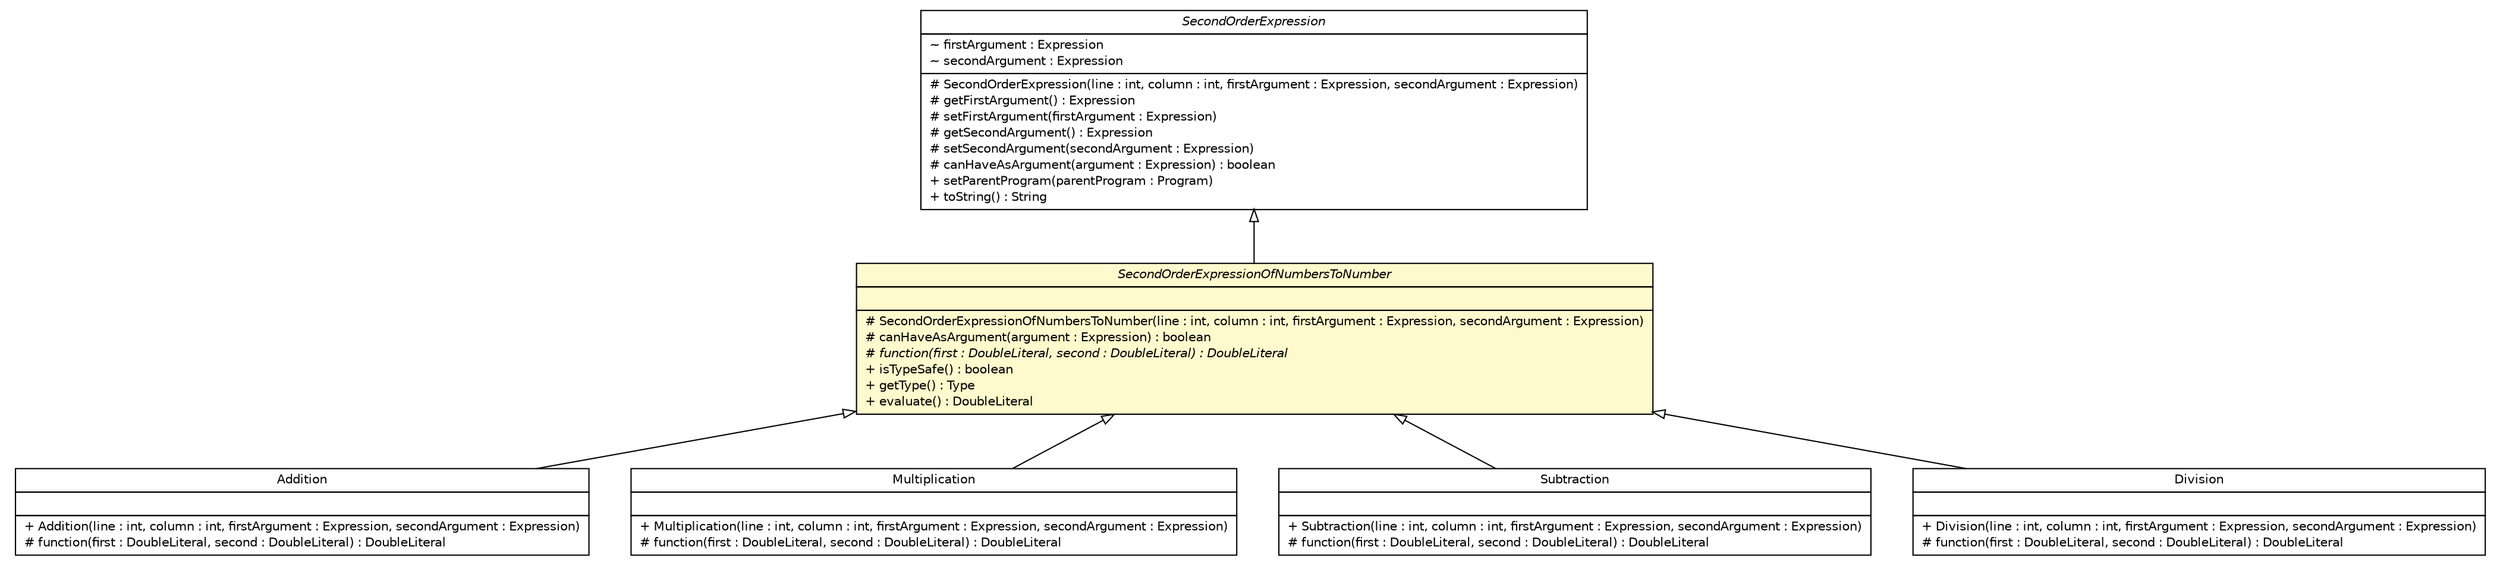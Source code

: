 #!/usr/local/bin/dot
#
# Class diagram 
# Generated by UMLGraph version R5_6 (http://www.umlgraph.org/)
#

digraph G {
	edge [fontname="Helvetica",fontsize=10,labelfontname="Helvetica",labelfontsize=10];
	node [fontname="Helvetica",fontsize=10,shape=plaintext];
	nodesep=0.25;
	ranksep=0.5;
	// model.programs.parsing.language.expression.second_order.Addition
	c15170 [label=<<table title="model.programs.parsing.language.expression.second_order.Addition" border="0" cellborder="1" cellspacing="0" cellpadding="2" port="p" href="./Addition.html">
		<tr><td><table border="0" cellspacing="0" cellpadding="1">
<tr><td align="center" balign="center"> Addition </td></tr>
		</table></td></tr>
		<tr><td><table border="0" cellspacing="0" cellpadding="1">
<tr><td align="left" balign="left">  </td></tr>
		</table></td></tr>
		<tr><td><table border="0" cellspacing="0" cellpadding="1">
<tr><td align="left" balign="left"> + Addition(line : int, column : int, firstArgument : Expression, secondArgument : Expression) </td></tr>
<tr><td align="left" balign="left"> # function(first : DoubleLiteral, second : DoubleLiteral) : DoubleLiteral </td></tr>
		</table></td></tr>
		</table>>, URL="./Addition.html", fontname="Helvetica", fontcolor="black", fontsize=10.0];
	// model.programs.parsing.language.expression.second_order.SecondOrderExpression
	c15173 [label=<<table title="model.programs.parsing.language.expression.second_order.SecondOrderExpression" border="0" cellborder="1" cellspacing="0" cellpadding="2" port="p" href="./SecondOrderExpression.html">
		<tr><td><table border="0" cellspacing="0" cellpadding="1">
<tr><td align="center" balign="center"><font face="Helvetica-Oblique"> SecondOrderExpression </font></td></tr>
		</table></td></tr>
		<tr><td><table border="0" cellspacing="0" cellpadding="1">
<tr><td align="left" balign="left"> ~ firstArgument : Expression </td></tr>
<tr><td align="left" balign="left"> ~ secondArgument : Expression </td></tr>
		</table></td></tr>
		<tr><td><table border="0" cellspacing="0" cellpadding="1">
<tr><td align="left" balign="left"> # SecondOrderExpression(line : int, column : int, firstArgument : Expression, secondArgument : Expression) </td></tr>
<tr><td align="left" balign="left"> # getFirstArgument() : Expression </td></tr>
<tr><td align="left" balign="left"> # setFirstArgument(firstArgument : Expression) </td></tr>
<tr><td align="left" balign="left"> # getSecondArgument() : Expression </td></tr>
<tr><td align="left" balign="left"> # setSecondArgument(secondArgument : Expression) </td></tr>
<tr><td align="left" balign="left"> # canHaveAsArgument(argument : Expression) : boolean </td></tr>
<tr><td align="left" balign="left"> + setParentProgram(parentProgram : Program) </td></tr>
<tr><td align="left" balign="left"> + toString() : String </td></tr>
		</table></td></tr>
		</table>>, URL="./SecondOrderExpression.html", fontname="Helvetica", fontcolor="black", fontsize=10.0];
	// model.programs.parsing.language.expression.second_order.Multiplication
	c15178 [label=<<table title="model.programs.parsing.language.expression.second_order.Multiplication" border="0" cellborder="1" cellspacing="0" cellpadding="2" port="p" href="./Multiplication.html">
		<tr><td><table border="0" cellspacing="0" cellpadding="1">
<tr><td align="center" balign="center"> Multiplication </td></tr>
		</table></td></tr>
		<tr><td><table border="0" cellspacing="0" cellpadding="1">
<tr><td align="left" balign="left">  </td></tr>
		</table></td></tr>
		<tr><td><table border="0" cellspacing="0" cellpadding="1">
<tr><td align="left" balign="left"> + Multiplication(line : int, column : int, firstArgument : Expression, secondArgument : Expression) </td></tr>
<tr><td align="left" balign="left"> # function(first : DoubleLiteral, second : DoubleLiteral) : DoubleLiteral </td></tr>
		</table></td></tr>
		</table>>, URL="./Multiplication.html", fontname="Helvetica", fontcolor="black", fontsize=10.0];
	// model.programs.parsing.language.expression.second_order.Subtraction
	c15180 [label=<<table title="model.programs.parsing.language.expression.second_order.Subtraction" border="0" cellborder="1" cellspacing="0" cellpadding="2" port="p" href="./Subtraction.html">
		<tr><td><table border="0" cellspacing="0" cellpadding="1">
<tr><td align="center" balign="center"> Subtraction </td></tr>
		</table></td></tr>
		<tr><td><table border="0" cellspacing="0" cellpadding="1">
<tr><td align="left" balign="left">  </td></tr>
		</table></td></tr>
		<tr><td><table border="0" cellspacing="0" cellpadding="1">
<tr><td align="left" balign="left"> + Subtraction(line : int, column : int, firstArgument : Expression, secondArgument : Expression) </td></tr>
<tr><td align="left" balign="left"> # function(first : DoubleLiteral, second : DoubleLiteral) : DoubleLiteral </td></tr>
		</table></td></tr>
		</table>>, URL="./Subtraction.html", fontname="Helvetica", fontcolor="black", fontsize=10.0];
	// model.programs.parsing.language.expression.second_order.Division
	c15181 [label=<<table title="model.programs.parsing.language.expression.second_order.Division" border="0" cellborder="1" cellspacing="0" cellpadding="2" port="p" href="./Division.html">
		<tr><td><table border="0" cellspacing="0" cellpadding="1">
<tr><td align="center" balign="center"> Division </td></tr>
		</table></td></tr>
		<tr><td><table border="0" cellspacing="0" cellpadding="1">
<tr><td align="left" balign="left">  </td></tr>
		</table></td></tr>
		<tr><td><table border="0" cellspacing="0" cellpadding="1">
<tr><td align="left" balign="left"> + Division(line : int, column : int, firstArgument : Expression, secondArgument : Expression) </td></tr>
<tr><td align="left" balign="left"> # function(first : DoubleLiteral, second : DoubleLiteral) : DoubleLiteral </td></tr>
		</table></td></tr>
		</table>>, URL="./Division.html", fontname="Helvetica", fontcolor="black", fontsize=10.0];
	// model.programs.parsing.language.expression.second_order.SecondOrderExpressionOfNumbersToNumber
	c15183 [label=<<table title="model.programs.parsing.language.expression.second_order.SecondOrderExpressionOfNumbersToNumber" border="0" cellborder="1" cellspacing="0" cellpadding="2" port="p" bgcolor="lemonChiffon" href="./SecondOrderExpressionOfNumbersToNumber.html">
		<tr><td><table border="0" cellspacing="0" cellpadding="1">
<tr><td align="center" balign="center"><font face="Helvetica-Oblique"> SecondOrderExpressionOfNumbersToNumber </font></td></tr>
		</table></td></tr>
		<tr><td><table border="0" cellspacing="0" cellpadding="1">
<tr><td align="left" balign="left">  </td></tr>
		</table></td></tr>
		<tr><td><table border="0" cellspacing="0" cellpadding="1">
<tr><td align="left" balign="left"> # SecondOrderExpressionOfNumbersToNumber(line : int, column : int, firstArgument : Expression, secondArgument : Expression) </td></tr>
<tr><td align="left" balign="left"> # canHaveAsArgument(argument : Expression) : boolean </td></tr>
<tr><td align="left" balign="left"><font face="Helvetica-Oblique" point-size="10.0"> # function(first : DoubleLiteral, second : DoubleLiteral) : DoubleLiteral </font></td></tr>
<tr><td align="left" balign="left"> + isTypeSafe() : boolean </td></tr>
<tr><td align="left" balign="left"> + getType() : Type </td></tr>
<tr><td align="left" balign="left"> + evaluate() : DoubleLiteral </td></tr>
		</table></td></tr>
		</table>>, URL="./SecondOrderExpressionOfNumbersToNumber.html", fontname="Helvetica", fontcolor="black", fontsize=10.0];
	//model.programs.parsing.language.expression.second_order.Addition extends model.programs.parsing.language.expression.second_order.SecondOrderExpressionOfNumbersToNumber
	c15183:p -> c15170:p [dir=back,arrowtail=empty];
	//model.programs.parsing.language.expression.second_order.Multiplication extends model.programs.parsing.language.expression.second_order.SecondOrderExpressionOfNumbersToNumber
	c15183:p -> c15178:p [dir=back,arrowtail=empty];
	//model.programs.parsing.language.expression.second_order.Subtraction extends model.programs.parsing.language.expression.second_order.SecondOrderExpressionOfNumbersToNumber
	c15183:p -> c15180:p [dir=back,arrowtail=empty];
	//model.programs.parsing.language.expression.second_order.Division extends model.programs.parsing.language.expression.second_order.SecondOrderExpressionOfNumbersToNumber
	c15183:p -> c15181:p [dir=back,arrowtail=empty];
	//model.programs.parsing.language.expression.second_order.SecondOrderExpressionOfNumbersToNumber extends model.programs.parsing.language.expression.second_order.SecondOrderExpression
	c15173:p -> c15183:p [dir=back,arrowtail=empty];
}

